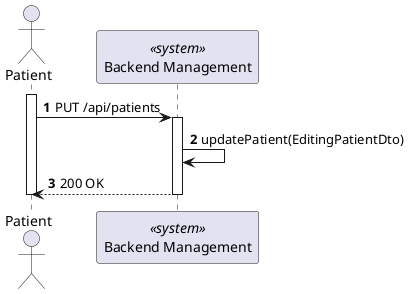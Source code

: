 @startuml

autonumber
actor Patient as "Patient"
participant SYS as "Backend Management" <<system>>
activate Patient
Patient-> SYS : PUT /api/patients
activate SYS

SYS -> SYS : updatePatient(EditingPatientDto)
Patient <-- SYS : 200 OK
deactivate SYS

deactivate Patient


@enduml